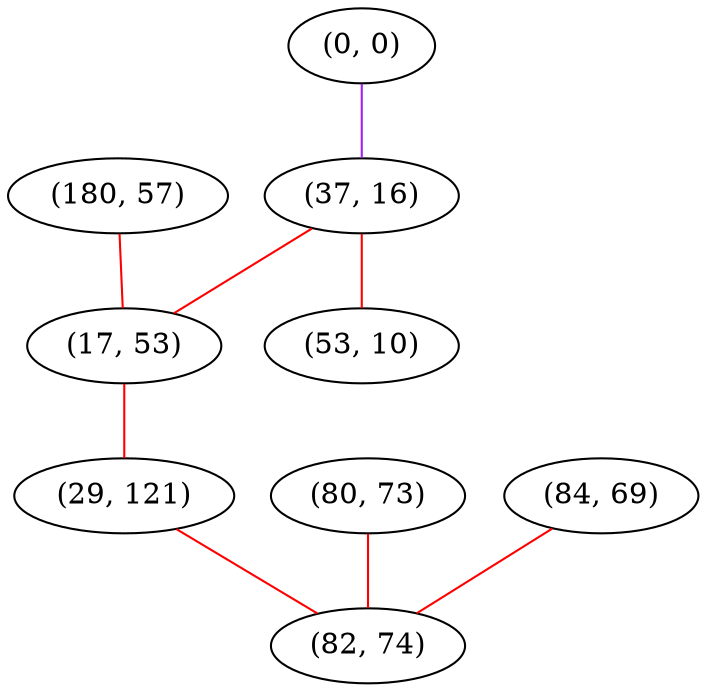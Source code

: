 graph "" {
"(0, 0)";
"(180, 57)";
"(37, 16)";
"(80, 73)";
"(17, 53)";
"(53, 10)";
"(84, 69)";
"(29, 121)";
"(82, 74)";
"(0, 0)" -- "(37, 16)"  [color=purple, key=0, weight=4];
"(180, 57)" -- "(17, 53)"  [color=red, key=0, weight=1];
"(37, 16)" -- "(17, 53)"  [color=red, key=0, weight=1];
"(37, 16)" -- "(53, 10)"  [color=red, key=0, weight=1];
"(80, 73)" -- "(82, 74)"  [color=red, key=0, weight=1];
"(17, 53)" -- "(29, 121)"  [color=red, key=0, weight=1];
"(84, 69)" -- "(82, 74)"  [color=red, key=0, weight=1];
"(29, 121)" -- "(82, 74)"  [color=red, key=0, weight=1];
}
